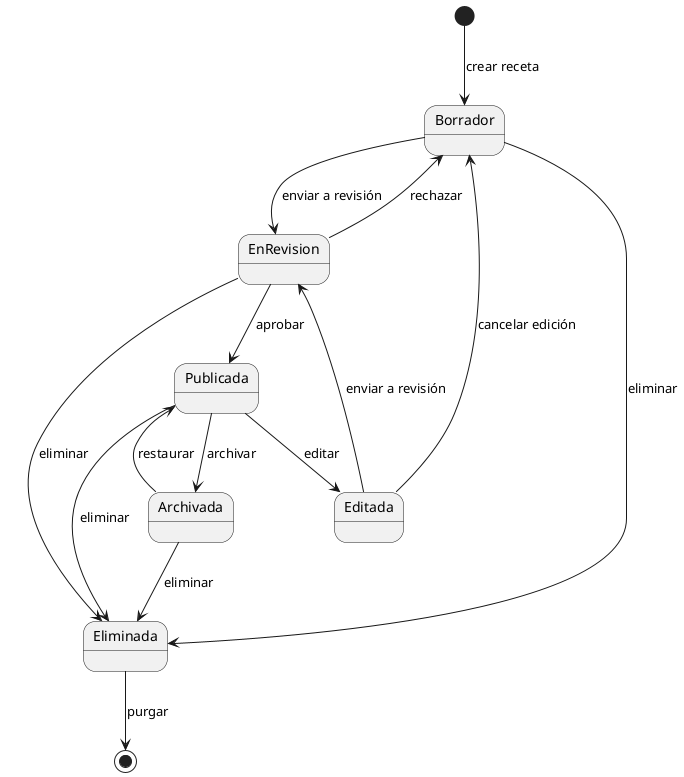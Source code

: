 @startuml
[*] --> Borrador : crear receta

Borrador --> EnRevision : enviar a revisión
Borrador --> Eliminada : eliminar

EnRevision --> Publicada : aprobar
EnRevision --> Borrador : rechazar
EnRevision --> Eliminada : eliminar

Publicada --> Archivada : archivar
Publicada --> Eliminada : eliminar
Publicada --> Editada : editar

Editada --> EnRevision : enviar a revisión
Editada --> Borrador : cancelar edición

Archivada --> Publicada : restaurar
Archivada --> Eliminada : eliminar

Eliminada --> [*] : purgar

@enduml